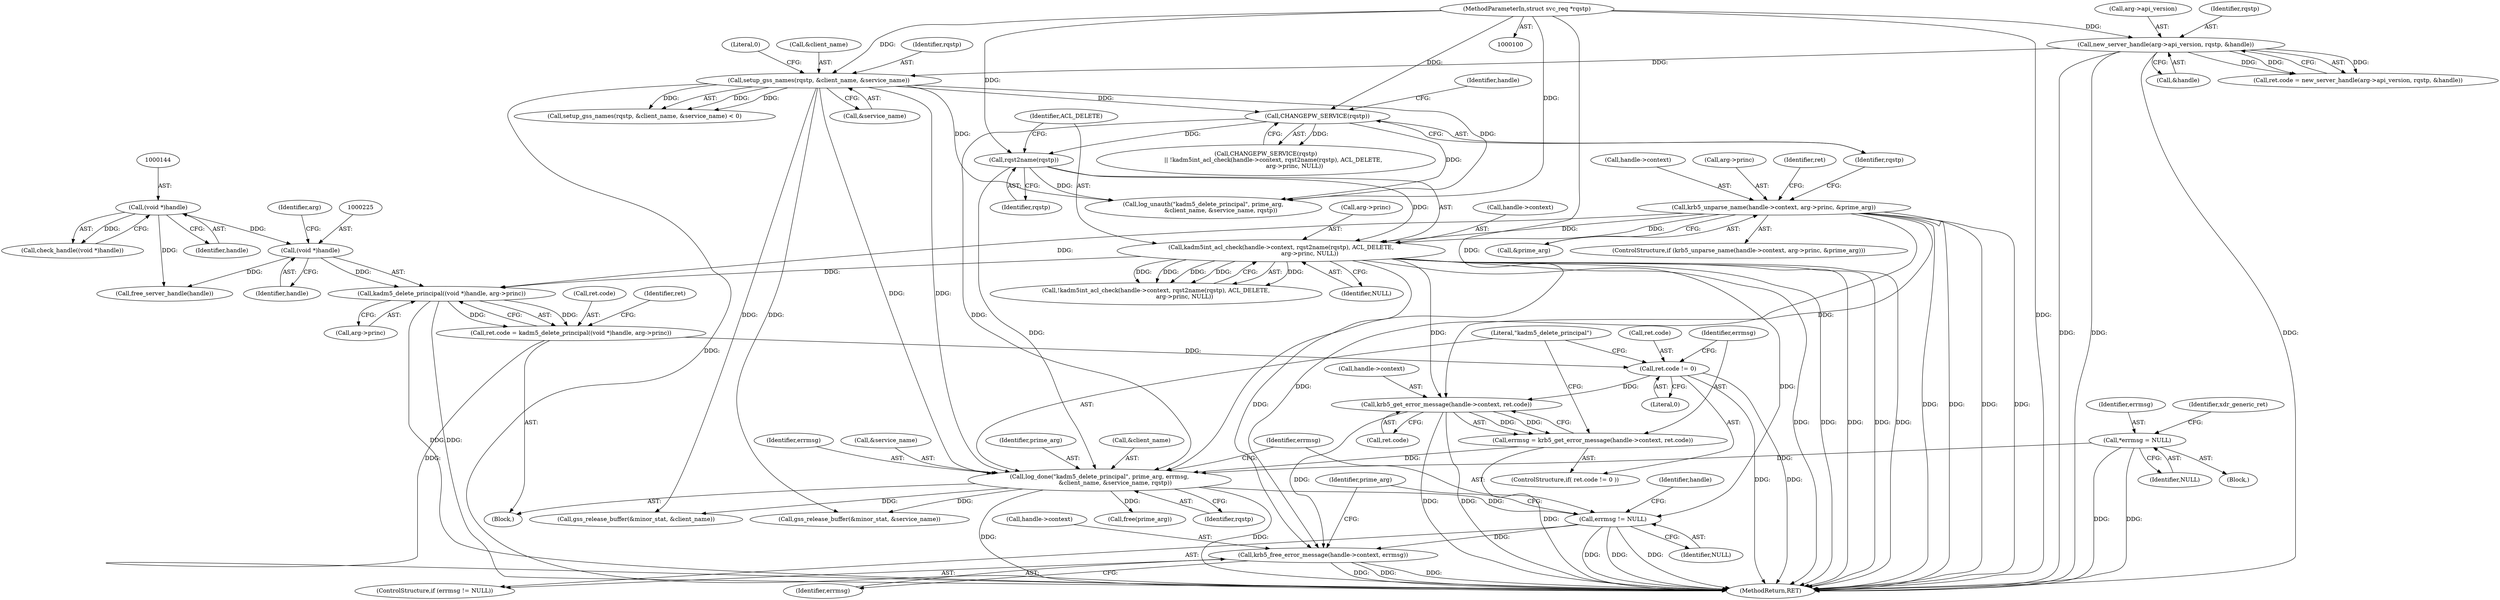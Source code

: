 digraph "0_krb5_83ed75feba32e46f736fcce0d96a0445f29b96c2_7@API" {
"1000258" [label="(Call,krb5_free_error_message(handle->context, errmsg))"];
"1000171" [label="(Call,krb5_unparse_name(handle->context, arg->princ, &prime_arg))"];
"1000238" [label="(Call,krb5_get_error_message(handle->context, ret.code))"];
"1000192" [label="(Call,kadm5int_acl_check(handle->context, rqst2name(rqstp), ACL_DELETE,\n                               arg->princ, NULL))"];
"1000196" [label="(Call,rqst2name(rqstp))"];
"1000189" [label="(Call,CHANGEPW_SERVICE(rqstp))"];
"1000156" [label="(Call,setup_gss_names(rqstp, &client_name, &service_name))"];
"1000129" [label="(Call,new_server_handle(arg->api_version, rqstp, &handle))"];
"1000102" [label="(MethodParameterIn,struct svc_req *rqstp)"];
"1000231" [label="(Call,ret.code != 0)"];
"1000219" [label="(Call,ret.code = kadm5_delete_principal((void *)handle, arg->princ))"];
"1000223" [label="(Call,kadm5_delete_principal((void *)handle, arg->princ))"];
"1000224" [label="(Call,(void *)handle)"];
"1000143" [label="(Call,(void *)handle)"];
"1000255" [label="(Call,errmsg != NULL)"];
"1000245" [label="(Call,log_done(\"kadm5_delete_principal\", prime_arg, errmsg,\n                 &client_name, &service_name, rqstp))"];
"1000236" [label="(Call,errmsg = krb5_get_error_message(handle->context, ret.code))"];
"1000117" [label="(Call,*errmsg = NULL)"];
"1000197" [label="(Identifier,rqstp)"];
"1000121" [label="(Identifier,xdr_generic_ret)"];
"1000242" [label="(Call,ret.code)"];
"1000188" [label="(Call,CHANGEPW_SERVICE(rqstp)\n        || !kadm5int_acl_check(handle->context, rqst2name(rqstp), ACL_DELETE,\n                               arg->princ, NULL))"];
"1000175" [label="(Call,arg->princ)"];
"1000198" [label="(Identifier,ACL_DELETE)"];
"1000196" [label="(Call,rqst2name(rqstp))"];
"1000224" [label="(Call,(void *)handle)"];
"1000220" [label="(Call,ret.code)"];
"1000247" [label="(Identifier,prime_arg)"];
"1000258" [label="(Call,krb5_free_error_message(handle->context, errmsg))"];
"1000246" [label="(Literal,\"kadm5_delete_principal\")"];
"1000281" [label="(MethodReturn,RET)"];
"1000191" [label="(Call,!kadm5int_acl_check(handle->context, rqst2name(rqstp), ACL_DELETE,\n                               arg->princ, NULL))"];
"1000257" [label="(Identifier,NULL)"];
"1000232" [label="(Call,ret.code)"];
"1000223" [label="(Call,kadm5_delete_principal((void *)handle, arg->princ))"];
"1000194" [label="(Identifier,handle)"];
"1000130" [label="(Call,arg->api_version)"];
"1000143" [label="(Call,(void *)handle)"];
"1000256" [label="(Identifier,errmsg)"];
"1000249" [label="(Call,&client_name)"];
"1000155" [label="(Call,setup_gss_names(rqstp, &client_name, &service_name) < 0)"];
"1000157" [label="(Identifier,rqstp)"];
"1000248" [label="(Identifier,errmsg)"];
"1000117" [label="(Call,*errmsg = NULL)"];
"1000171" [label="(Call,krb5_unparse_name(handle->context, arg->princ, &prime_arg))"];
"1000189" [label="(Call,CHANGEPW_SERVICE(rqstp))"];
"1000251" [label="(Call,&service_name)"];
"1000190" [label="(Identifier,rqstp)"];
"1000219" [label="(Call,ret.code = kadm5_delete_principal((void *)handle, arg->princ))"];
"1000156" [label="(Call,setup_gss_names(rqstp, &client_name, &service_name))"];
"1000142" [label="(Call,check_handle((void *)handle))"];
"1000119" [label="(Identifier,NULL)"];
"1000271" [label="(Call,gss_release_buffer(&minor_stat, &service_name))"];
"1000118" [label="(Identifier,errmsg)"];
"1000160" [label="(Call,&service_name)"];
"1000264" [label="(Identifier,prime_arg)"];
"1000230" [label="(ControlStructure,if( ret.code != 0 ))"];
"1000183" [label="(Identifier,ret)"];
"1000245" [label="(Call,log_done(\"kadm5_delete_principal\", prime_arg, errmsg,\n                 &client_name, &service_name, rqstp))"];
"1000178" [label="(Call,&prime_arg)"];
"1000129" [label="(Call,new_server_handle(arg->api_version, rqstp, &handle))"];
"1000133" [label="(Identifier,rqstp)"];
"1000266" [label="(Call,gss_release_buffer(&minor_stat, &client_name))"];
"1000237" [label="(Identifier,errmsg)"];
"1000125" [label="(Call,ret.code = new_server_handle(arg->api_version, rqstp, &handle))"];
"1000162" [label="(Literal,0)"];
"1000255" [label="(Call,errmsg != NULL)"];
"1000103" [label="(Block,)"];
"1000235" [label="(Literal,0)"];
"1000102" [label="(MethodParameterIn,struct svc_req *rqstp)"];
"1000228" [label="(Identifier,arg)"];
"1000202" [label="(Identifier,NULL)"];
"1000233" [label="(Identifier,ret)"];
"1000253" [label="(Identifier,rqstp)"];
"1000238" [label="(Call,krb5_get_error_message(handle->context, ret.code))"];
"1000226" [label="(Identifier,handle)"];
"1000263" [label="(Call,free(prime_arg))"];
"1000134" [label="(Call,&handle)"];
"1000192" [label="(Call,kadm5int_acl_check(handle->context, rqst2name(rqstp), ACL_DELETE,\n                               arg->princ, NULL))"];
"1000170" [label="(ControlStructure,if (krb5_unparse_name(handle->context, arg->princ, &prime_arg)))"];
"1000260" [label="(Identifier,handle)"];
"1000231" [label="(Call,ret.code != 0)"];
"1000276" [label="(Call,free_server_handle(handle))"];
"1000218" [label="(Block,)"];
"1000145" [label="(Identifier,handle)"];
"1000209" [label="(Call,log_unauth(\"kadm5_delete_principal\", prime_arg,\n                   &client_name, &service_name, rqstp))"];
"1000259" [label="(Call,handle->context)"];
"1000172" [label="(Call,handle->context)"];
"1000158" [label="(Call,&client_name)"];
"1000262" [label="(Identifier,errmsg)"];
"1000193" [label="(Call,handle->context)"];
"1000236" [label="(Call,errmsg = krb5_get_error_message(handle->context, ret.code))"];
"1000199" [label="(Call,arg->princ)"];
"1000239" [label="(Call,handle->context)"];
"1000227" [label="(Call,arg->princ)"];
"1000254" [label="(ControlStructure,if (errmsg != NULL))"];
"1000258" -> "1000254"  [label="AST: "];
"1000258" -> "1000262"  [label="CFG: "];
"1000259" -> "1000258"  [label="AST: "];
"1000262" -> "1000258"  [label="AST: "];
"1000264" -> "1000258"  [label="CFG: "];
"1000258" -> "1000281"  [label="DDG: "];
"1000258" -> "1000281"  [label="DDG: "];
"1000258" -> "1000281"  [label="DDG: "];
"1000171" -> "1000258"  [label="DDG: "];
"1000238" -> "1000258"  [label="DDG: "];
"1000192" -> "1000258"  [label="DDG: "];
"1000255" -> "1000258"  [label="DDG: "];
"1000171" -> "1000170"  [label="AST: "];
"1000171" -> "1000178"  [label="CFG: "];
"1000172" -> "1000171"  [label="AST: "];
"1000175" -> "1000171"  [label="AST: "];
"1000178" -> "1000171"  [label="AST: "];
"1000183" -> "1000171"  [label="CFG: "];
"1000190" -> "1000171"  [label="CFG: "];
"1000171" -> "1000281"  [label="DDG: "];
"1000171" -> "1000281"  [label="DDG: "];
"1000171" -> "1000281"  [label="DDG: "];
"1000171" -> "1000281"  [label="DDG: "];
"1000171" -> "1000192"  [label="DDG: "];
"1000171" -> "1000192"  [label="DDG: "];
"1000171" -> "1000223"  [label="DDG: "];
"1000171" -> "1000238"  [label="DDG: "];
"1000238" -> "1000236"  [label="AST: "];
"1000238" -> "1000242"  [label="CFG: "];
"1000239" -> "1000238"  [label="AST: "];
"1000242" -> "1000238"  [label="AST: "];
"1000236" -> "1000238"  [label="CFG: "];
"1000238" -> "1000281"  [label="DDG: "];
"1000238" -> "1000281"  [label="DDG: "];
"1000238" -> "1000236"  [label="DDG: "];
"1000238" -> "1000236"  [label="DDG: "];
"1000192" -> "1000238"  [label="DDG: "];
"1000231" -> "1000238"  [label="DDG: "];
"1000192" -> "1000191"  [label="AST: "];
"1000192" -> "1000202"  [label="CFG: "];
"1000193" -> "1000192"  [label="AST: "];
"1000196" -> "1000192"  [label="AST: "];
"1000198" -> "1000192"  [label="AST: "];
"1000199" -> "1000192"  [label="AST: "];
"1000202" -> "1000192"  [label="AST: "];
"1000191" -> "1000192"  [label="CFG: "];
"1000192" -> "1000281"  [label="DDG: "];
"1000192" -> "1000281"  [label="DDG: "];
"1000192" -> "1000281"  [label="DDG: "];
"1000192" -> "1000281"  [label="DDG: "];
"1000192" -> "1000281"  [label="DDG: "];
"1000192" -> "1000191"  [label="DDG: "];
"1000192" -> "1000191"  [label="DDG: "];
"1000192" -> "1000191"  [label="DDG: "];
"1000192" -> "1000191"  [label="DDG: "];
"1000192" -> "1000191"  [label="DDG: "];
"1000196" -> "1000192"  [label="DDG: "];
"1000192" -> "1000223"  [label="DDG: "];
"1000192" -> "1000255"  [label="DDG: "];
"1000196" -> "1000197"  [label="CFG: "];
"1000197" -> "1000196"  [label="AST: "];
"1000198" -> "1000196"  [label="CFG: "];
"1000189" -> "1000196"  [label="DDG: "];
"1000102" -> "1000196"  [label="DDG: "];
"1000196" -> "1000209"  [label="DDG: "];
"1000196" -> "1000245"  [label="DDG: "];
"1000189" -> "1000188"  [label="AST: "];
"1000189" -> "1000190"  [label="CFG: "];
"1000190" -> "1000189"  [label="AST: "];
"1000194" -> "1000189"  [label="CFG: "];
"1000188" -> "1000189"  [label="CFG: "];
"1000189" -> "1000188"  [label="DDG: "];
"1000156" -> "1000189"  [label="DDG: "];
"1000102" -> "1000189"  [label="DDG: "];
"1000189" -> "1000209"  [label="DDG: "];
"1000189" -> "1000245"  [label="DDG: "];
"1000156" -> "1000155"  [label="AST: "];
"1000156" -> "1000160"  [label="CFG: "];
"1000157" -> "1000156"  [label="AST: "];
"1000158" -> "1000156"  [label="AST: "];
"1000160" -> "1000156"  [label="AST: "];
"1000162" -> "1000156"  [label="CFG: "];
"1000156" -> "1000281"  [label="DDG: "];
"1000156" -> "1000155"  [label="DDG: "];
"1000156" -> "1000155"  [label="DDG: "];
"1000156" -> "1000155"  [label="DDG: "];
"1000129" -> "1000156"  [label="DDG: "];
"1000102" -> "1000156"  [label="DDG: "];
"1000156" -> "1000209"  [label="DDG: "];
"1000156" -> "1000209"  [label="DDG: "];
"1000156" -> "1000245"  [label="DDG: "];
"1000156" -> "1000245"  [label="DDG: "];
"1000156" -> "1000266"  [label="DDG: "];
"1000156" -> "1000271"  [label="DDG: "];
"1000129" -> "1000125"  [label="AST: "];
"1000129" -> "1000134"  [label="CFG: "];
"1000130" -> "1000129"  [label="AST: "];
"1000133" -> "1000129"  [label="AST: "];
"1000134" -> "1000129"  [label="AST: "];
"1000125" -> "1000129"  [label="CFG: "];
"1000129" -> "1000281"  [label="DDG: "];
"1000129" -> "1000281"  [label="DDG: "];
"1000129" -> "1000281"  [label="DDG: "];
"1000129" -> "1000125"  [label="DDG: "];
"1000129" -> "1000125"  [label="DDG: "];
"1000129" -> "1000125"  [label="DDG: "];
"1000102" -> "1000129"  [label="DDG: "];
"1000102" -> "1000100"  [label="AST: "];
"1000102" -> "1000281"  [label="DDG: "];
"1000102" -> "1000209"  [label="DDG: "];
"1000102" -> "1000245"  [label="DDG: "];
"1000231" -> "1000230"  [label="AST: "];
"1000231" -> "1000235"  [label="CFG: "];
"1000232" -> "1000231"  [label="AST: "];
"1000235" -> "1000231"  [label="AST: "];
"1000237" -> "1000231"  [label="CFG: "];
"1000246" -> "1000231"  [label="CFG: "];
"1000231" -> "1000281"  [label="DDG: "];
"1000231" -> "1000281"  [label="DDG: "];
"1000219" -> "1000231"  [label="DDG: "];
"1000219" -> "1000218"  [label="AST: "];
"1000219" -> "1000223"  [label="CFG: "];
"1000220" -> "1000219"  [label="AST: "];
"1000223" -> "1000219"  [label="AST: "];
"1000233" -> "1000219"  [label="CFG: "];
"1000219" -> "1000281"  [label="DDG: "];
"1000223" -> "1000219"  [label="DDG: "];
"1000223" -> "1000219"  [label="DDG: "];
"1000223" -> "1000227"  [label="CFG: "];
"1000224" -> "1000223"  [label="AST: "];
"1000227" -> "1000223"  [label="AST: "];
"1000223" -> "1000281"  [label="DDG: "];
"1000223" -> "1000281"  [label="DDG: "];
"1000224" -> "1000223"  [label="DDG: "];
"1000224" -> "1000226"  [label="CFG: "];
"1000225" -> "1000224"  [label="AST: "];
"1000226" -> "1000224"  [label="AST: "];
"1000228" -> "1000224"  [label="CFG: "];
"1000143" -> "1000224"  [label="DDG: "];
"1000224" -> "1000276"  [label="DDG: "];
"1000143" -> "1000142"  [label="AST: "];
"1000143" -> "1000145"  [label="CFG: "];
"1000144" -> "1000143"  [label="AST: "];
"1000145" -> "1000143"  [label="AST: "];
"1000142" -> "1000143"  [label="CFG: "];
"1000143" -> "1000142"  [label="DDG: "];
"1000143" -> "1000276"  [label="DDG: "];
"1000255" -> "1000254"  [label="AST: "];
"1000255" -> "1000257"  [label="CFG: "];
"1000256" -> "1000255"  [label="AST: "];
"1000257" -> "1000255"  [label="AST: "];
"1000260" -> "1000255"  [label="CFG: "];
"1000264" -> "1000255"  [label="CFG: "];
"1000255" -> "1000281"  [label="DDG: "];
"1000255" -> "1000281"  [label="DDG: "];
"1000255" -> "1000281"  [label="DDG: "];
"1000245" -> "1000255"  [label="DDG: "];
"1000245" -> "1000218"  [label="AST: "];
"1000245" -> "1000253"  [label="CFG: "];
"1000246" -> "1000245"  [label="AST: "];
"1000247" -> "1000245"  [label="AST: "];
"1000248" -> "1000245"  [label="AST: "];
"1000249" -> "1000245"  [label="AST: "];
"1000251" -> "1000245"  [label="AST: "];
"1000253" -> "1000245"  [label="AST: "];
"1000256" -> "1000245"  [label="CFG: "];
"1000245" -> "1000281"  [label="DDG: "];
"1000245" -> "1000281"  [label="DDG: "];
"1000236" -> "1000245"  [label="DDG: "];
"1000117" -> "1000245"  [label="DDG: "];
"1000245" -> "1000263"  [label="DDG: "];
"1000245" -> "1000266"  [label="DDG: "];
"1000245" -> "1000271"  [label="DDG: "];
"1000236" -> "1000230"  [label="AST: "];
"1000237" -> "1000236"  [label="AST: "];
"1000246" -> "1000236"  [label="CFG: "];
"1000236" -> "1000281"  [label="DDG: "];
"1000117" -> "1000103"  [label="AST: "];
"1000117" -> "1000119"  [label="CFG: "];
"1000118" -> "1000117"  [label="AST: "];
"1000119" -> "1000117"  [label="AST: "];
"1000121" -> "1000117"  [label="CFG: "];
"1000117" -> "1000281"  [label="DDG: "];
"1000117" -> "1000281"  [label="DDG: "];
}
